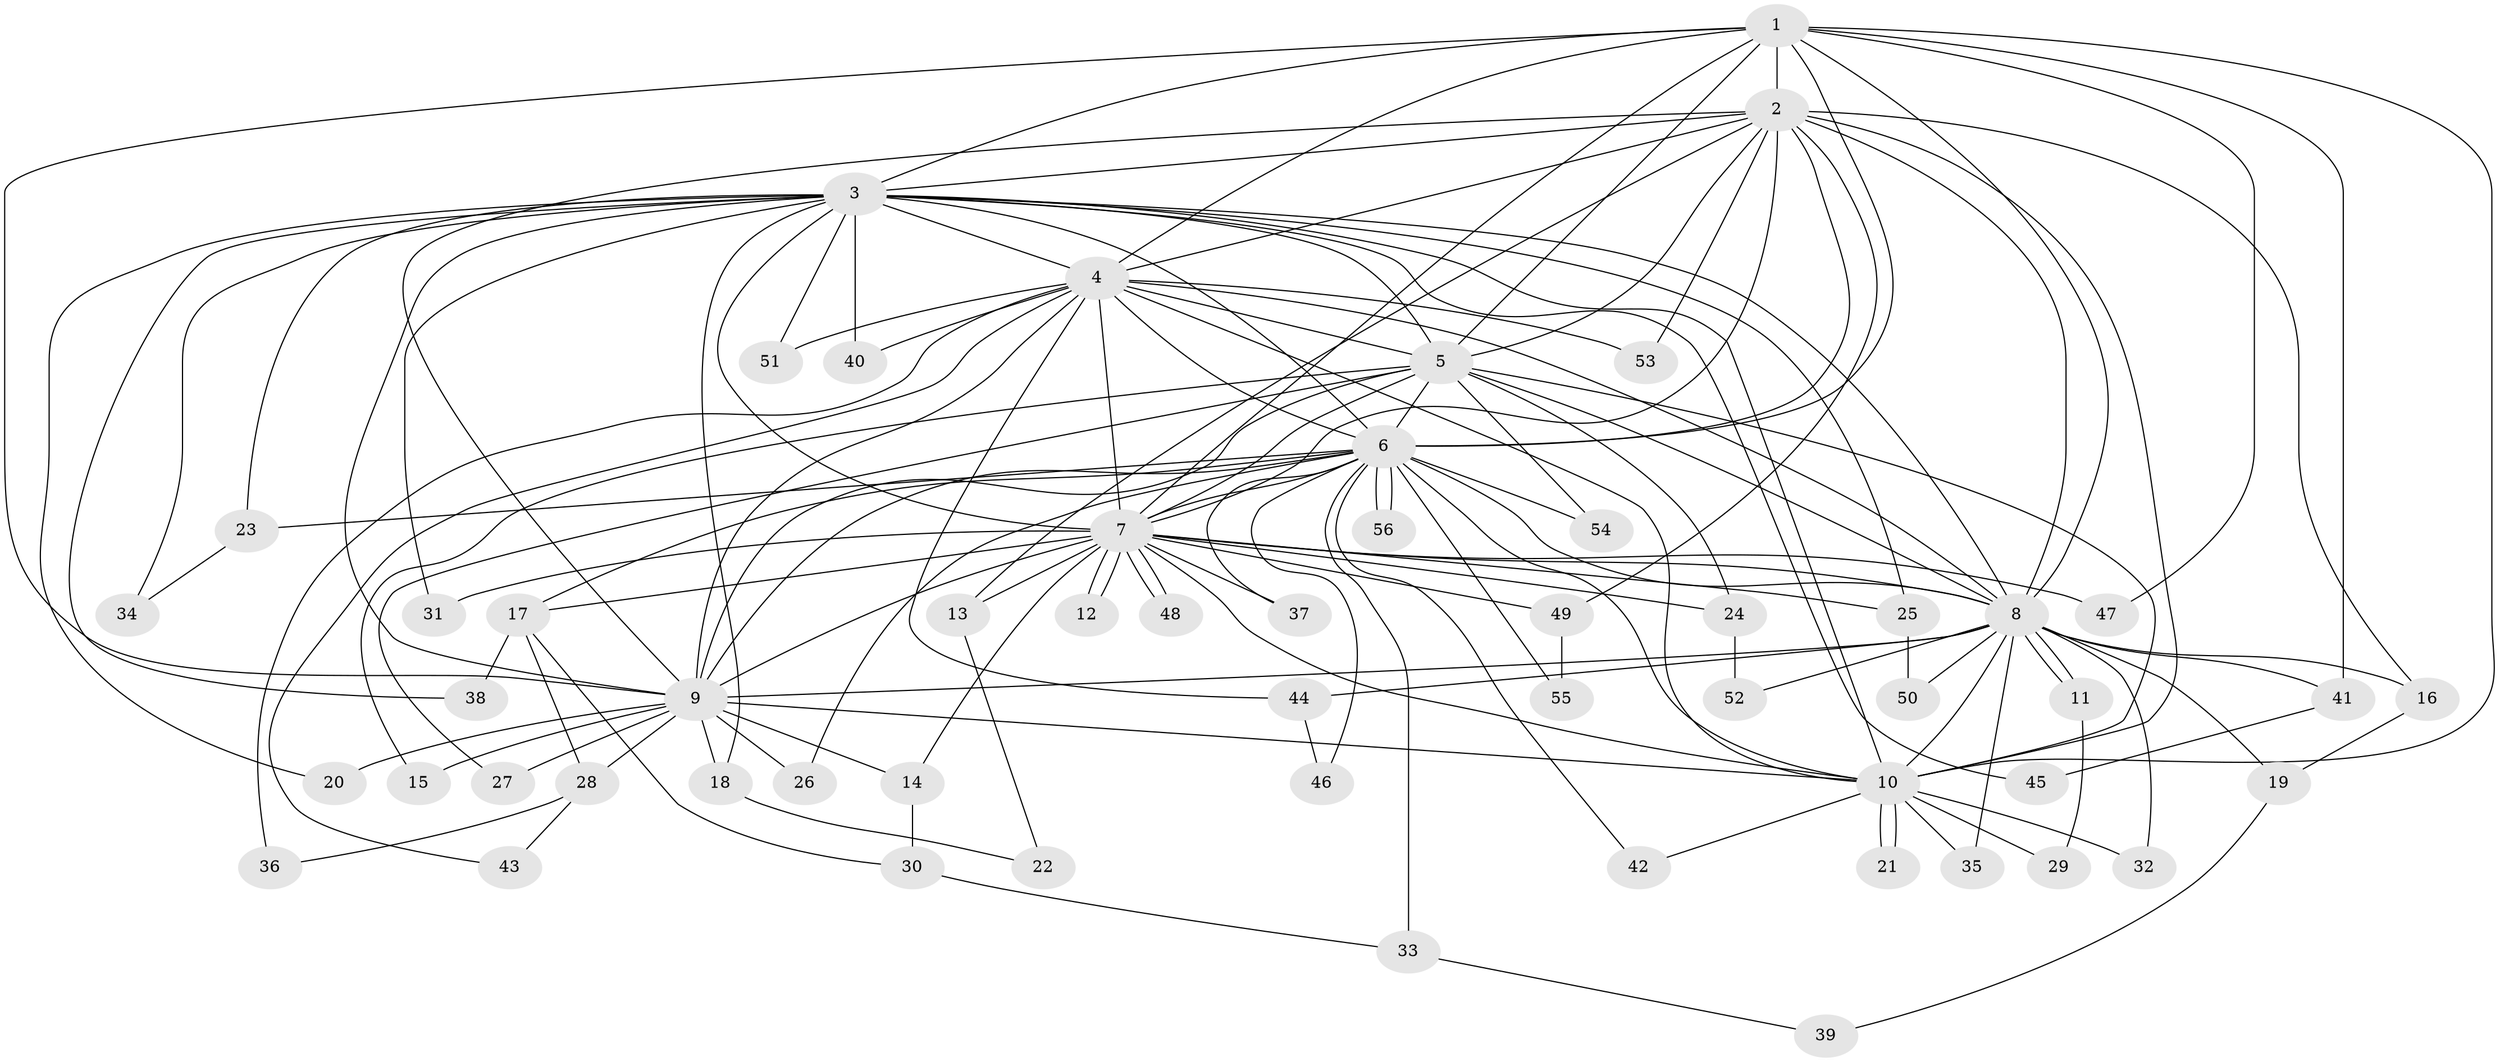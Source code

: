// coarse degree distribution, {12: 0.07142857142857142, 18: 0.023809523809523808, 20: 0.023809523809523808, 14: 0.023809523809523808, 17: 0.023809523809523808, 2: 0.5476190476190477, 3: 0.21428571428571427, 4: 0.023809523809523808, 7: 0.023809523809523808, 1: 0.023809523809523808}
// Generated by graph-tools (version 1.1) at 2025/41/03/06/25 10:41:43]
// undirected, 56 vertices, 137 edges
graph export_dot {
graph [start="1"]
  node [color=gray90,style=filled];
  1;
  2;
  3;
  4;
  5;
  6;
  7;
  8;
  9;
  10;
  11;
  12;
  13;
  14;
  15;
  16;
  17;
  18;
  19;
  20;
  21;
  22;
  23;
  24;
  25;
  26;
  27;
  28;
  29;
  30;
  31;
  32;
  33;
  34;
  35;
  36;
  37;
  38;
  39;
  40;
  41;
  42;
  43;
  44;
  45;
  46;
  47;
  48;
  49;
  50;
  51;
  52;
  53;
  54;
  55;
  56;
  1 -- 2;
  1 -- 3;
  1 -- 4;
  1 -- 5;
  1 -- 6;
  1 -- 7;
  1 -- 8;
  1 -- 9;
  1 -- 10;
  1 -- 41;
  1 -- 47;
  2 -- 3;
  2 -- 4;
  2 -- 5;
  2 -- 6;
  2 -- 7;
  2 -- 8;
  2 -- 9;
  2 -- 10;
  2 -- 13;
  2 -- 16;
  2 -- 49;
  2 -- 53;
  3 -- 4;
  3 -- 5;
  3 -- 6;
  3 -- 7;
  3 -- 8;
  3 -- 9;
  3 -- 10;
  3 -- 18;
  3 -- 20;
  3 -- 23;
  3 -- 25;
  3 -- 31;
  3 -- 34;
  3 -- 38;
  3 -- 40;
  3 -- 45;
  3 -- 51;
  4 -- 5;
  4 -- 6;
  4 -- 7;
  4 -- 8;
  4 -- 9;
  4 -- 10;
  4 -- 36;
  4 -- 40;
  4 -- 43;
  4 -- 44;
  4 -- 51;
  4 -- 53;
  5 -- 6;
  5 -- 7;
  5 -- 8;
  5 -- 9;
  5 -- 10;
  5 -- 15;
  5 -- 24;
  5 -- 27;
  5 -- 54;
  6 -- 7;
  6 -- 8;
  6 -- 9;
  6 -- 10;
  6 -- 17;
  6 -- 23;
  6 -- 26;
  6 -- 33;
  6 -- 37;
  6 -- 42;
  6 -- 46;
  6 -- 54;
  6 -- 55;
  6 -- 56;
  6 -- 56;
  7 -- 8;
  7 -- 9;
  7 -- 10;
  7 -- 12;
  7 -- 12;
  7 -- 13;
  7 -- 14;
  7 -- 17;
  7 -- 24;
  7 -- 25;
  7 -- 31;
  7 -- 37;
  7 -- 47;
  7 -- 48;
  7 -- 48;
  7 -- 49;
  8 -- 9;
  8 -- 10;
  8 -- 11;
  8 -- 11;
  8 -- 16;
  8 -- 19;
  8 -- 32;
  8 -- 35;
  8 -- 41;
  8 -- 44;
  8 -- 50;
  8 -- 52;
  9 -- 10;
  9 -- 14;
  9 -- 15;
  9 -- 18;
  9 -- 20;
  9 -- 26;
  9 -- 27;
  9 -- 28;
  10 -- 21;
  10 -- 21;
  10 -- 29;
  10 -- 32;
  10 -- 35;
  10 -- 42;
  11 -- 29;
  13 -- 22;
  14 -- 30;
  16 -- 19;
  17 -- 28;
  17 -- 30;
  17 -- 38;
  18 -- 22;
  19 -- 39;
  23 -- 34;
  24 -- 52;
  25 -- 50;
  28 -- 36;
  28 -- 43;
  30 -- 33;
  33 -- 39;
  41 -- 45;
  44 -- 46;
  49 -- 55;
}
